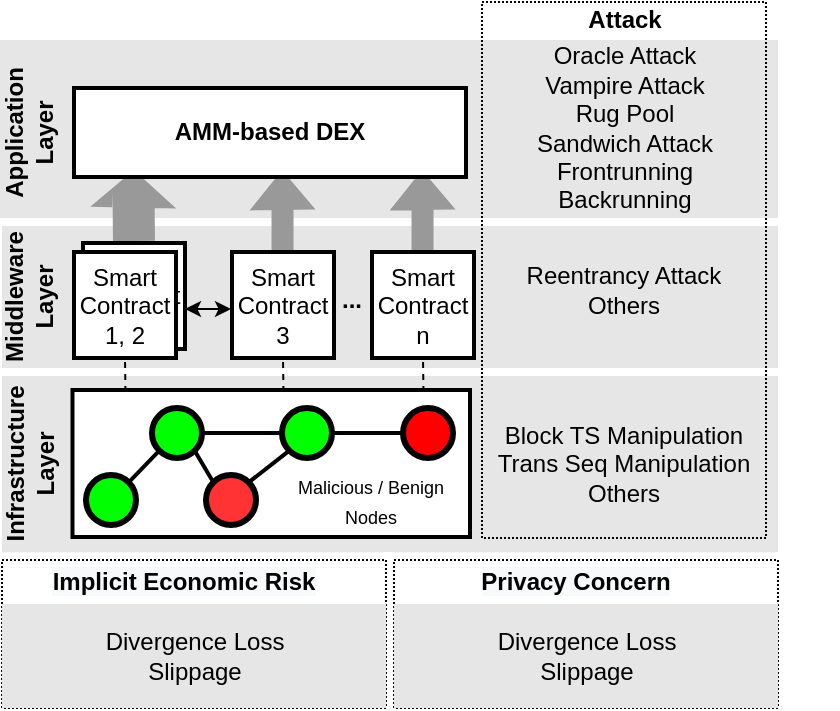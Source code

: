 <mxfile version="15.4.1" type="github">
  <diagram id="aYbwqATf93FluCWuQREW" name="Page-1">
    <mxGraphModel dx="1426" dy="889" grid="1" gridSize="10" guides="1" tooltips="1" connect="1" arrows="1" fold="1" page="1" pageScale="1" pageWidth="850" pageHeight="1100" math="0" shadow="0">
      <root>
        <mxCell id="0" />
        <mxCell id="1" parent="0" />
        <mxCell id="IYS84OP7h0knL5UXp7ER-27" value="" style="rounded=0;whiteSpace=wrap;html=1;labelBackgroundColor=none;fontSize=9;strokeWidth=1;fillColor=none;align=center;dashed=1;dashPattern=1 1;" vertex="1" parent="1">
          <mxGeometry x="198" y="416" width="192" height="74" as="geometry" />
        </mxCell>
        <mxCell id="IYS84OP7h0knL5UXp7ER-31" value="" style="rounded=0;whiteSpace=wrap;html=1;dashed=1;dashPattern=1 1;labelBackgroundColor=#666666;fontSize=12;fontColor=#000000;strokeWidth=1;fillColor=#E6E6E6;align=center;strokeColor=none;" vertex="1" parent="1">
          <mxGeometry x="198" y="438" width="192" height="52" as="geometry" />
        </mxCell>
        <mxCell id="IElQf6iTneREs4BxYmEP-6" value="" style="rounded=0;whiteSpace=wrap;html=1;strokeWidth=2;strokeColor=none;fillColor=#E6E6E6;" parent="1" vertex="1">
          <mxGeometry x="198" y="324" width="388" height="88" as="geometry" />
        </mxCell>
        <mxCell id="IElQf6iTneREs4BxYmEP-1" value="" style="rounded=0;whiteSpace=wrap;html=1;strokeWidth=2;strokeColor=none;fillColor=#E6E6E6;" parent="1" vertex="1">
          <mxGeometry x="198" y="249" width="388" height="71" as="geometry" />
        </mxCell>
        <mxCell id="IElQf6iTneREs4BxYmEP-2" value="" style="rounded=0;whiteSpace=wrap;html=1;strokeWidth=2;strokeColor=none;fillColor=#E6E6E6;" parent="1" vertex="1">
          <mxGeometry x="197" y="156" width="389" height="89" as="geometry" />
        </mxCell>
        <mxCell id="IYS84OP7h0knL5UXp7ER-22" value="" style="rounded=0;whiteSpace=wrap;html=1;labelBackgroundColor=none;fontSize=9;strokeWidth=1;fillColor=none;align=center;dashed=1;dashPattern=1 1;" vertex="1" parent="1">
          <mxGeometry x="438" y="137" width="142" height="268" as="geometry" />
        </mxCell>
        <mxCell id="IElQf6iTneREs4BxYmEP-3" value="" style="shape=flexArrow;endArrow=classic;html=1;strokeWidth=2;fillColor=#999999;strokeColor=none;" parent="1" edge="1">
          <mxGeometry width="50" height="50" relative="1" as="geometry">
            <mxPoint x="408.26" y="262" as="sourcePoint" />
            <mxPoint x="408" y="220" as="targetPoint" />
            <Array as="points">
              <mxPoint x="408.26" y="238" />
            </Array>
          </mxGeometry>
        </mxCell>
        <mxCell id="IElQf6iTneREs4BxYmEP-4" value="" style="shape=flexArrow;endArrow=classic;html=1;strokeWidth=2;fillColor=#999999;strokeColor=none;" parent="1" edge="1">
          <mxGeometry width="50" height="50" relative="1" as="geometry">
            <mxPoint x="338.26" y="262" as="sourcePoint" />
            <mxPoint x="338" y="220" as="targetPoint" />
            <Array as="points">
              <mxPoint x="338.26" y="240" />
            </Array>
          </mxGeometry>
        </mxCell>
        <mxCell id="IElQf6iTneREs4BxYmEP-9" value="" style="endArrow=none;dashed=1;html=1;strokeWidth=1;entryX=0.5;entryY=1;entryDx=0;entryDy=0;" parent="1" edge="1" target="IElQf6iTneREs4BxYmEP-7">
          <mxGeometry width="50" height="50" relative="1" as="geometry">
            <mxPoint x="260" y="350" as="sourcePoint" />
            <mxPoint x="255" y="303" as="targetPoint" />
          </mxGeometry>
        </mxCell>
        <mxCell id="IElQf6iTneREs4BxYmEP-10" value="" style="endArrow=none;dashed=1;html=1;strokeWidth=1;entryX=0.5;entryY=1;entryDx=0;entryDy=0;" parent="1" edge="1" target="IYS84OP7h0knL5UXp7ER-7">
          <mxGeometry width="50" height="50" relative="1" as="geometry">
            <mxPoint x="409" y="350" as="sourcePoint" />
            <mxPoint x="456" y="293" as="targetPoint" />
          </mxGeometry>
        </mxCell>
        <mxCell id="IElQf6iTneREs4BxYmEP-13" value="&lt;b&gt;Infrastructure&lt;br&gt;Layer&lt;/b&gt;" style="text;html=1;strokeColor=none;fillColor=none;align=center;verticalAlign=middle;whiteSpace=wrap;rounded=0;rotation=-90;" parent="1" vertex="1">
          <mxGeometry x="152" y="357.75" width="119" height="20" as="geometry" />
        </mxCell>
        <mxCell id="IElQf6iTneREs4BxYmEP-14" value="&lt;b&gt;Middleware&lt;br&gt;Layer&lt;/b&gt;" style="text;html=1;strokeColor=none;fillColor=none;align=center;verticalAlign=middle;whiteSpace=wrap;rounded=0;rotation=-90;" parent="1" vertex="1">
          <mxGeometry x="152" y="274.25" width="119" height="20" as="geometry" />
        </mxCell>
        <mxCell id="IElQf6iTneREs4BxYmEP-15" value="&lt;b&gt;Application&lt;br&gt;Layer&lt;/b&gt;" style="text;html=1;strokeColor=none;fillColor=none;align=center;verticalAlign=middle;whiteSpace=wrap;rounded=0;rotation=-90;" parent="1" vertex="1">
          <mxGeometry x="152" y="192.25" width="119" height="20" as="geometry" />
        </mxCell>
        <mxCell id="IElQf6iTneREs4BxYmEP-16" value="Reentrancy Attack&lt;br&gt;Others" style="text;html=1;strokeColor=none;fillColor=none;align=center;verticalAlign=middle;whiteSpace=wrap;rounded=0;" parent="1" vertex="1">
          <mxGeometry x="434" y="270.5" width="150" height="20" as="geometry" />
        </mxCell>
        <mxCell id="IElQf6iTneREs4BxYmEP-17" value="&lt;div&gt;&lt;font style=&quot;font-size: 12px&quot;&gt;Block TS Manipulation&lt;/font&gt;&lt;/div&gt;&lt;font style=&quot;font-size: 12px&quot;&gt;&lt;font style=&quot;font-size: 12px&quot;&gt;Trans Seq Manipulation&lt;br&gt;&lt;/font&gt;&lt;font style=&quot;font-size: 12px&quot;&gt;Others&lt;/font&gt;&lt;/font&gt;" style="text;html=1;strokeColor=none;fillColor=none;align=center;verticalAlign=middle;whiteSpace=wrap;rounded=0;" parent="1" vertex="1">
          <mxGeometry x="402" y="357.75" width="214" height="20" as="geometry" />
        </mxCell>
        <mxCell id="IElQf6iTneREs4BxYmEP-18" value="&lt;font style=&quot;font-size: 12px&quot;&gt;Oracle Attack&lt;br&gt;&lt;/font&gt;&lt;font style=&quot;font-size: 12px&quot;&gt;Vampire Attack&lt;br&gt;Rug Pool&lt;br&gt;&lt;/font&gt;&lt;font style=&quot;font-size: 12px&quot;&gt;Sandwich Attack&lt;/font&gt;&lt;font style=&quot;font-size: 12px&quot;&gt;&lt;br&gt;&lt;/font&gt;&lt;font style=&quot;font-size: 12px&quot;&gt;Frontrunning&lt;br&gt;&lt;/font&gt;&lt;font style=&quot;font-size: 12px&quot;&gt;Backrunning&lt;/font&gt;" style="text;html=1;strokeColor=none;fillColor=none;align=center;verticalAlign=middle;whiteSpace=wrap;rounded=0;" parent="1" vertex="1">
          <mxGeometry x="416.5" y="167" width="185" height="65" as="geometry" />
        </mxCell>
        <mxCell id="IElQf6iTneREs4BxYmEP-25" value="" style="endArrow=none;dashed=1;html=1;strokeWidth=1;entryX=0.5;entryY=1;entryDx=0;entryDy=0;" parent="1" edge="1" target="IYS84OP7h0knL5UXp7ER-5">
          <mxGeometry width="50" height="50" relative="1" as="geometry">
            <mxPoint x="339" y="350" as="sourcePoint" />
            <mxPoint x="307" y="303" as="targetPoint" />
          </mxGeometry>
        </mxCell>
        <mxCell id="IElQf6iTneREs4BxYmEP-26" value="" style="rounded=0;whiteSpace=wrap;html=1;strokeWidth=2;" parent="1" vertex="1">
          <mxGeometry x="233.25" y="331" width="198.75" height="73.5" as="geometry" />
        </mxCell>
        <mxCell id="IElQf6iTneREs4BxYmEP-27" value="" style="group" parent="1" vertex="1" connectable="0">
          <mxGeometry x="258" y="315" width="248" height="81" as="geometry" />
        </mxCell>
        <mxCell id="IElQf6iTneREs4BxYmEP-29" value="" style="ellipse;whiteSpace=wrap;html=1;strokeWidth=3;fillColor=#00FF00;" parent="IElQf6iTneREs4BxYmEP-27" vertex="1">
          <mxGeometry x="80" y="25" width="25" height="25" as="geometry" />
        </mxCell>
        <mxCell id="IElQf6iTneREs4BxYmEP-30" value="" style="ellipse;whiteSpace=wrap;html=1;strokeWidth=3;fillColor=#00FF00;" parent="IElQf6iTneREs4BxYmEP-27" vertex="1">
          <mxGeometry x="15" y="25" width="25" height="25" as="geometry" />
        </mxCell>
        <mxCell id="IElQf6iTneREs4BxYmEP-33" value="" style="endArrow=none;html=1;strokeWidth=2;entryX=1;entryY=0.5;entryDx=0;entryDy=0;exitX=0;exitY=0.5;exitDx=0;exitDy=0;" parent="IElQf6iTneREs4BxYmEP-27" source="IElQf6iTneREs4BxYmEP-29" target="IElQf6iTneREs4BxYmEP-30" edge="1">
          <mxGeometry width="50" height="50" relative="1" as="geometry">
            <mxPoint x="210" y="41" as="sourcePoint" />
            <mxPoint x="170" y="21" as="targetPoint" />
          </mxGeometry>
        </mxCell>
        <mxCell id="IElQf6iTneREs4BxYmEP-40" value="" style="ellipse;whiteSpace=wrap;html=1;strokeWidth=3;fillColor=#FF0000;" parent="IElQf6iTneREs4BxYmEP-27" vertex="1">
          <mxGeometry x="140.5" y="25" width="25" height="25" as="geometry" />
        </mxCell>
        <mxCell id="IElQf6iTneREs4BxYmEP-41" value="" style="endArrow=none;html=1;strokeWidth=2;entryX=0;entryY=0.5;entryDx=0;entryDy=0;exitX=1;exitY=0.5;exitDx=0;exitDy=0;" parent="IElQf6iTneREs4BxYmEP-27" source="IElQf6iTneREs4BxYmEP-29" target="IElQf6iTneREs4BxYmEP-40" edge="1">
          <mxGeometry width="50" height="50" relative="1" as="geometry">
            <mxPoint x="110.107" y="64.393" as="sourcePoint" />
            <mxPoint x="118.893" y="35.607" as="targetPoint" />
          </mxGeometry>
        </mxCell>
        <mxCell id="IYS84OP7h0knL5UXp7ER-5" value="Smart&lt;br&gt;Contract&lt;br&gt;3" style="rounded=0;whiteSpace=wrap;html=1;strokeWidth=2;" vertex="1" parent="1">
          <mxGeometry x="313" y="262" width="51" height="53" as="geometry" />
        </mxCell>
        <mxCell id="IYS84OP7h0knL5UXp7ER-7" value="Smart&lt;br&gt;Contract&lt;br&gt;n" style="rounded=0;whiteSpace=wrap;html=1;strokeWidth=2;" vertex="1" parent="1">
          <mxGeometry x="383" y="262" width="51" height="53" as="geometry" />
        </mxCell>
        <mxCell id="IYS84OP7h0knL5UXp7ER-8" value="&lt;span style=&quot;color: rgb(0 , 0 , 0) ; font-family: &amp;#34;helvetica&amp;#34; ; font-size: 12px ; font-style: normal ; letter-spacing: normal ; text-align: center ; text-indent: 0px ; text-transform: none ; word-spacing: 0px ; display: inline ; float: none&quot;&gt;&lt;b&gt;...&lt;/b&gt;&lt;/span&gt;" style="text;whiteSpace=wrap;html=1;fontSize=13;" vertex="1" parent="1">
          <mxGeometry x="366" y="270.5" width="40" height="30" as="geometry" />
        </mxCell>
        <mxCell id="IYS84OP7h0knL5UXp7ER-11" value="" style="shape=flexArrow;endArrow=classic;html=1;strokeWidth=2;fillColor=#999999;strokeColor=none;width=20;endSize=5.605;exitX=0.5;exitY=0;exitDx=0;exitDy=0;" edge="1" parent="1" source="IYS84OP7h0knL5UXp7ER-3">
          <mxGeometry width="50" height="50" relative="1" as="geometry">
            <mxPoint x="263.76" y="254" as="sourcePoint" />
            <mxPoint x="264" y="220" as="targetPoint" />
            <Array as="points">
              <mxPoint x="263.76" y="232" />
            </Array>
          </mxGeometry>
        </mxCell>
        <mxCell id="IElQf6iTneREs4BxYmEP-11" value="&lt;span&gt;&lt;b&gt;AMM-based DEX&lt;/b&gt;&lt;/span&gt;" style="rounded=0;whiteSpace=wrap;html=1;strokeWidth=2;" parent="1" vertex="1">
          <mxGeometry x="234" y="180" width="196" height="44.5" as="geometry" />
        </mxCell>
        <mxCell id="IElQf6iTneREs4BxYmEP-28" value="" style="ellipse;whiteSpace=wrap;html=1;strokeWidth=3;fillColor=#00FF00;" parent="1" vertex="1">
          <mxGeometry x="240" y="373.5" width="25" height="25" as="geometry" />
        </mxCell>
        <mxCell id="IElQf6iTneREs4BxYmEP-32" value="" style="endArrow=none;html=1;exitX=1;exitY=0;exitDx=0;exitDy=0;entryX=0;entryY=1;entryDx=0;entryDy=0;strokeWidth=2;" parent="1" source="IElQf6iTneREs4BxYmEP-28" target="IElQf6iTneREs4BxYmEP-30" edge="1">
          <mxGeometry width="50" height="50" relative="1" as="geometry">
            <mxPoint x="370" y="386" as="sourcePoint" />
            <mxPoint x="420" y="336" as="targetPoint" />
          </mxGeometry>
        </mxCell>
        <mxCell id="IElQf6iTneREs4BxYmEP-31" value="" style="ellipse;whiteSpace=wrap;html=1;strokeWidth=3;fillColor=#FF3333;" parent="1" vertex="1">
          <mxGeometry x="300" y="373.5" width="25" height="25" as="geometry" />
        </mxCell>
        <mxCell id="IElQf6iTneREs4BxYmEP-34" value="" style="endArrow=none;html=1;strokeWidth=2;entryX=1;entryY=1;entryDx=0;entryDy=0;exitX=0;exitY=0;exitDx=0;exitDy=0;" parent="1" source="IElQf6iTneREs4BxYmEP-31" target="IElQf6iTneREs4BxYmEP-30" edge="1">
          <mxGeometry width="50" height="50" relative="1" as="geometry">
            <mxPoint x="360" y="376" as="sourcePoint" />
            <mxPoint x="420" y="336" as="targetPoint" />
          </mxGeometry>
        </mxCell>
        <mxCell id="IElQf6iTneREs4BxYmEP-35" value="" style="endArrow=none;html=1;strokeWidth=2;entryX=0;entryY=1;entryDx=0;entryDy=0;exitX=1;exitY=0;exitDx=0;exitDy=0;" parent="1" source="IElQf6iTneREs4BxYmEP-31" target="IElQf6iTneREs4BxYmEP-29" edge="1">
          <mxGeometry width="50" height="50" relative="1" as="geometry">
            <mxPoint x="370" y="386" as="sourcePoint" />
            <mxPoint x="420" y="336" as="targetPoint" />
          </mxGeometry>
        </mxCell>
        <mxCell id="IYS84OP7h0knL5UXp7ER-12" value="&lt;font style=&quot;font-size: 9px ; line-height: 1&quot;&gt;Malicious / Benign&lt;br&gt;Nodes&lt;/font&gt;" style="text;html=1;align=center;verticalAlign=middle;resizable=0;points=[];autosize=1;strokeColor=none;fillColor=none;fontSize=12;" vertex="1" parent="1">
          <mxGeometry x="337" y="371" width="90" height="30" as="geometry" />
        </mxCell>
        <mxCell id="IYS84OP7h0knL5UXp7ER-3" value="Smart&lt;br&gt;Contract&lt;br&gt;1, 2, 3" style="rounded=0;whiteSpace=wrap;html=1;strokeWidth=2;" vertex="1" parent="1">
          <mxGeometry x="238.5" y="257.5" width="51" height="53" as="geometry" />
        </mxCell>
        <mxCell id="IElQf6iTneREs4BxYmEP-7" value="Smart&lt;br&gt;Contract&lt;br&gt;1, 2" style="rounded=0;whiteSpace=wrap;html=1;strokeWidth=2;" parent="1" vertex="1">
          <mxGeometry x="234" y="262" width="51" height="53" as="geometry" />
        </mxCell>
        <mxCell id="IYS84OP7h0knL5UXp7ER-19" value="" style="endArrow=classic;html=1;rounded=0;fontSize=9;edgeStyle=orthogonalEdgeStyle;startArrow=classic;startFill=1;strokeWidth=1;startSize=5;endSize=5;" edge="1" parent="1">
          <mxGeometry relative="1" as="geometry">
            <mxPoint x="289.5" y="290.5" as="sourcePoint" />
            <mxPoint x="312.5" y="290.5" as="targetPoint" />
          </mxGeometry>
        </mxCell>
        <mxCell id="IYS84OP7h0knL5UXp7ER-20" value="" style="edgeLabel;resizable=0;html=1;align=center;verticalAlign=middle;labelBackgroundColor=none;fontSize=9;strokeWidth=3;fillColor=default;" connectable="0" vertex="1" parent="IYS84OP7h0knL5UXp7ER-19">
          <mxGeometry relative="1" as="geometry" />
        </mxCell>
        <mxCell id="IYS84OP7h0knL5UXp7ER-23" value="&lt;b&gt;Attack&lt;/b&gt;" style="text;html=1;align=center;verticalAlign=middle;resizable=0;points=[];autosize=1;strokeColor=none;fillColor=none;fontSize=12;" vertex="1" parent="1">
          <mxGeometry x="484" y="136" width="50" height="20" as="geometry" />
        </mxCell>
        <mxCell id="IYS84OP7h0knL5UXp7ER-32" value="&lt;b style=&quot;color: rgb(0 , 0 , 0) ; font-family: &amp;#34;helvetica&amp;#34; ; font-size: 12px ; font-style: normal ; letter-spacing: normal ; text-indent: 0px ; text-transform: none ; word-spacing: 0px ; background-color: rgb(248 , 249 , 250)&quot;&gt;Implicit Economic Risk&lt;/b&gt;" style="text;whiteSpace=wrap;html=1;fontSize=12;fontColor=#000000;align=center;" vertex="1" parent="1">
          <mxGeometry x="209" y="412.5" width="160" height="30" as="geometry" />
        </mxCell>
        <mxCell id="IYS84OP7h0knL5UXp7ER-29" value="Divergence Loss&lt;br&gt;Slippage" style="text;html=1;align=center;verticalAlign=middle;resizable=0;points=[];autosize=1;strokeColor=none;fillColor=none;fontSize=12;" vertex="1" parent="1">
          <mxGeometry x="244" y="449" width="100" height="30" as="geometry" />
        </mxCell>
        <mxCell id="IYS84OP7h0knL5UXp7ER-41" value="" style="rounded=0;whiteSpace=wrap;html=1;labelBackgroundColor=none;fontSize=9;strokeWidth=1;fillColor=none;align=center;dashed=1;dashPattern=1 1;" vertex="1" parent="1">
          <mxGeometry x="394" y="416" width="192" height="74" as="geometry" />
        </mxCell>
        <mxCell id="IYS84OP7h0knL5UXp7ER-42" value="" style="rounded=0;whiteSpace=wrap;html=1;dashed=1;dashPattern=1 1;labelBackgroundColor=#666666;fontSize=12;fontColor=#000000;strokeWidth=1;fillColor=#E6E6E6;align=center;strokeColor=none;" vertex="1" parent="1">
          <mxGeometry x="394" y="438" width="192" height="52" as="geometry" />
        </mxCell>
        <mxCell id="IYS84OP7h0knL5UXp7ER-43" value="&lt;b style=&quot;color: rgb(0 , 0 , 0) ; font-family: &amp;#34;helvetica&amp;#34; ; font-size: 12px ; font-style: normal ; letter-spacing: normal ; text-indent: 0px ; text-transform: none ; word-spacing: 0px ; background-color: rgb(248 , 249 , 250)&quot;&gt;Privacy Concern&lt;/b&gt;" style="text;whiteSpace=wrap;html=1;fontSize=12;fontColor=#000000;align=center;" vertex="1" parent="1">
          <mxGeometry x="405" y="412.5" width="160" height="30" as="geometry" />
        </mxCell>
        <mxCell id="IYS84OP7h0knL5UXp7ER-44" value="Divergence Loss&lt;br&gt;Slippage" style="text;html=1;align=center;verticalAlign=middle;resizable=0;points=[];autosize=1;strokeColor=none;fillColor=none;fontSize=12;" vertex="1" parent="1">
          <mxGeometry x="440" y="449" width="100" height="30" as="geometry" />
        </mxCell>
      </root>
    </mxGraphModel>
  </diagram>
</mxfile>
